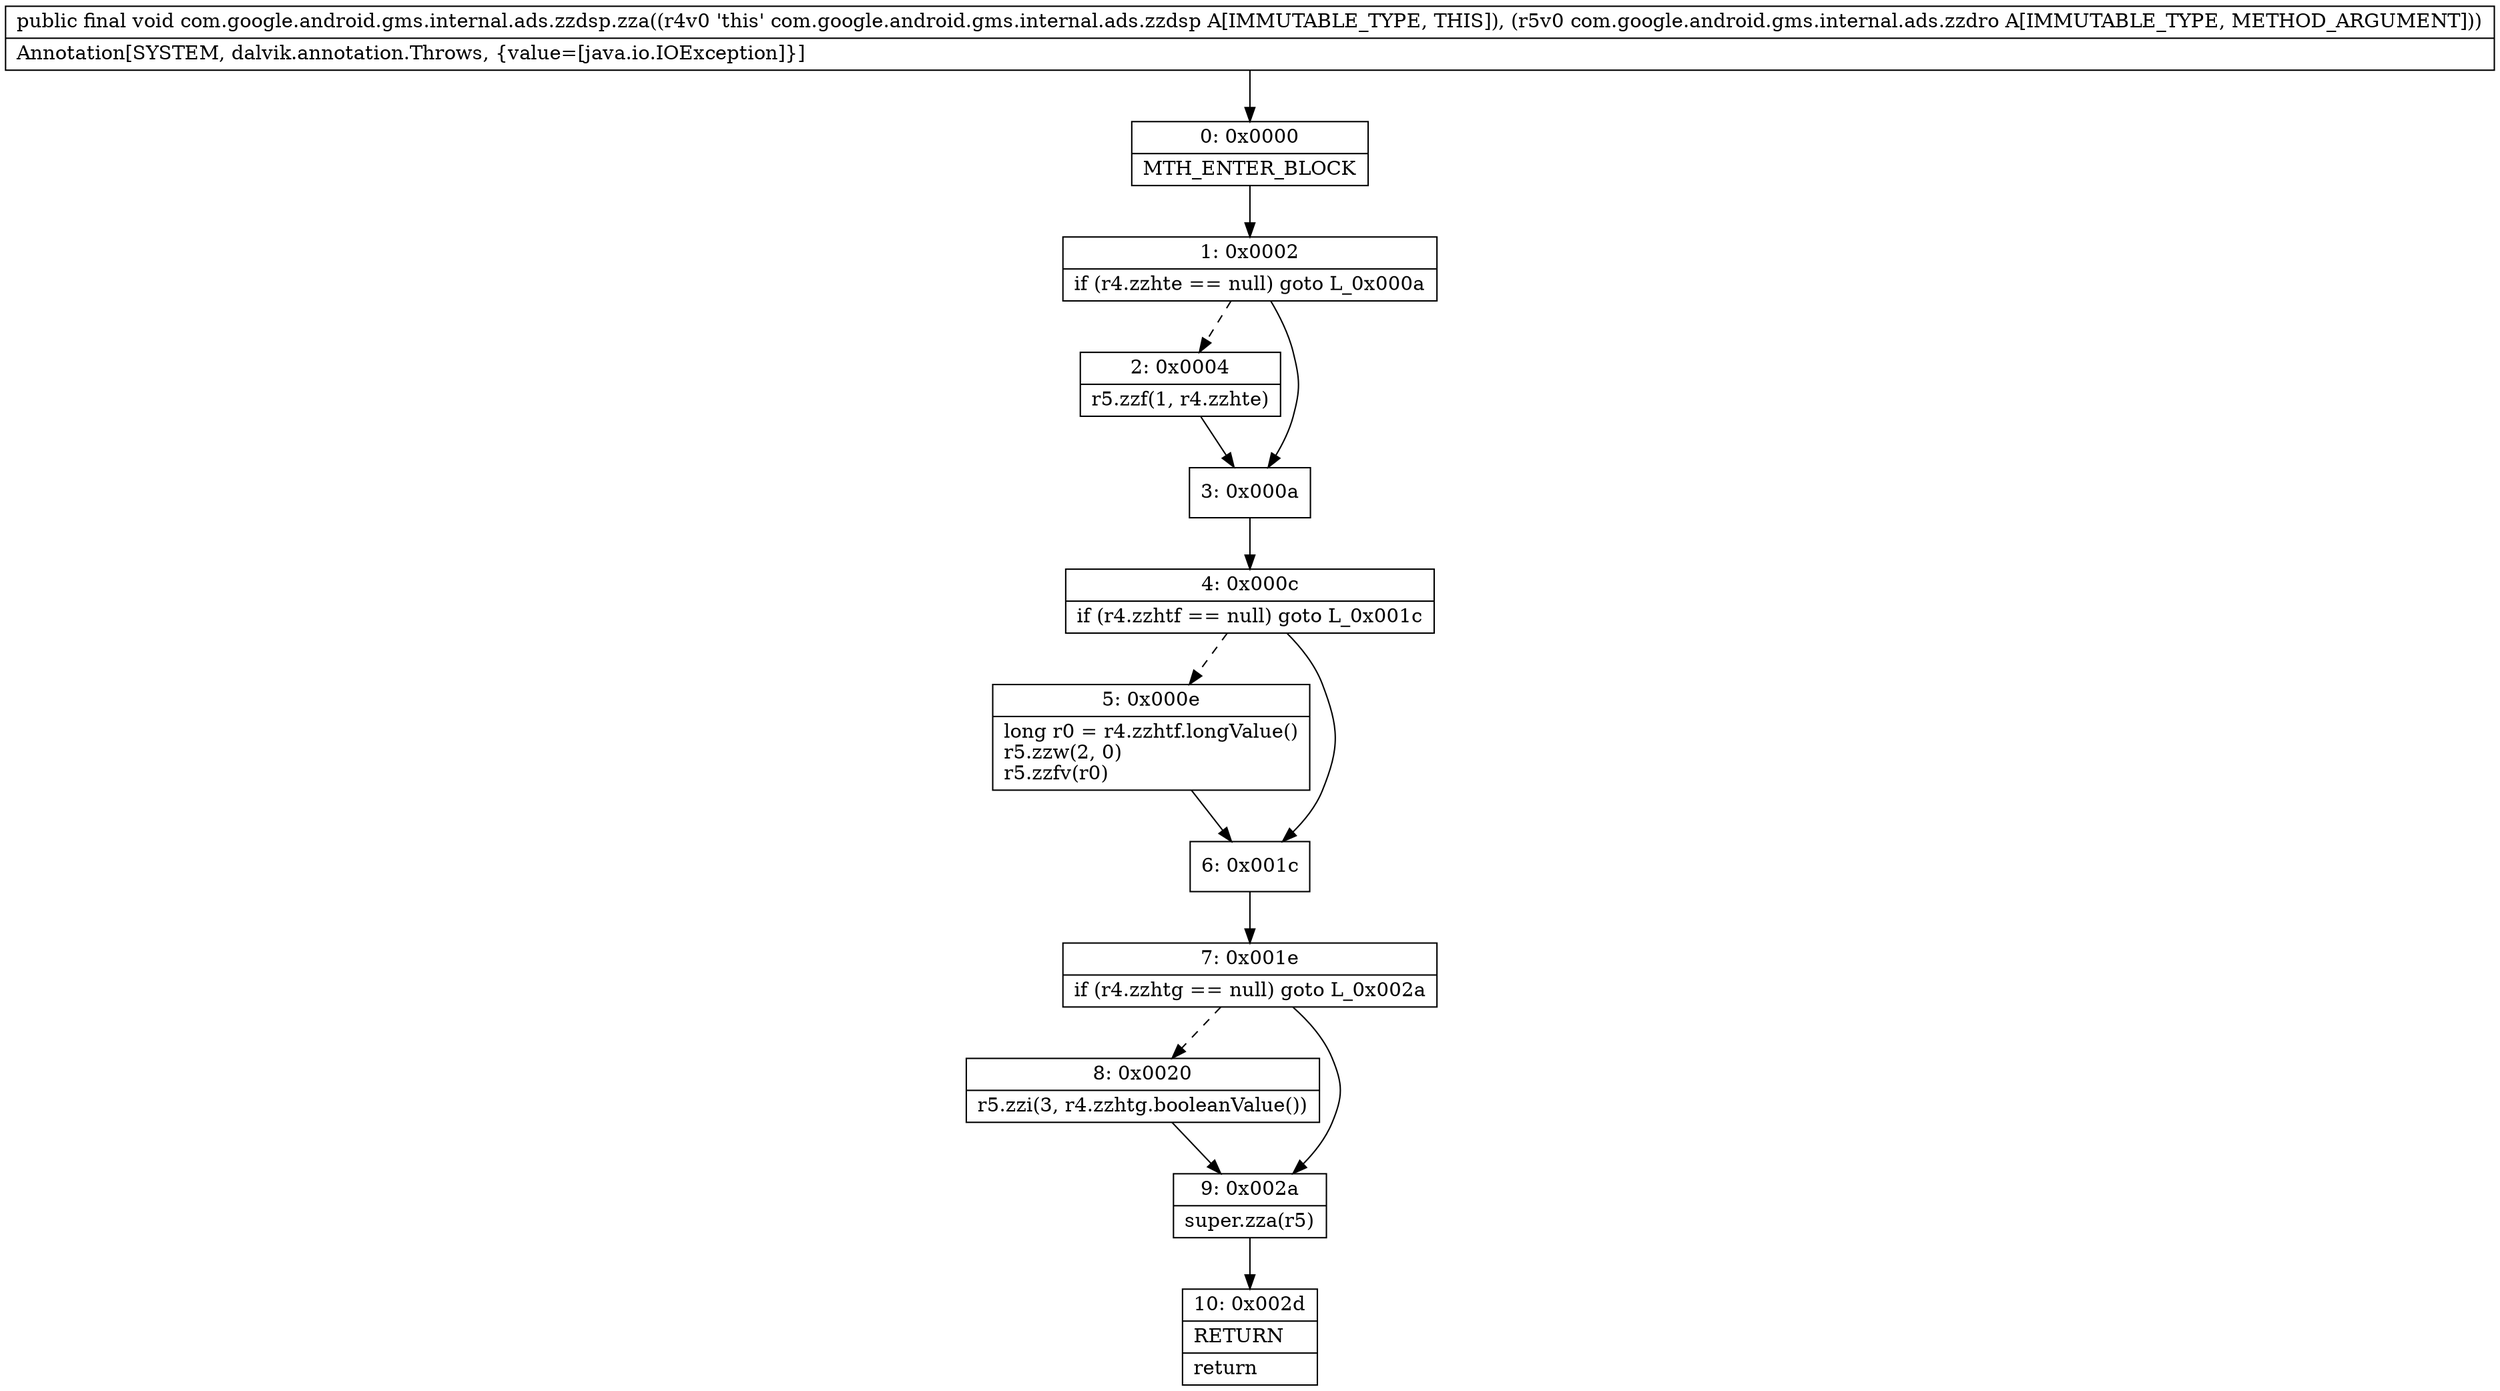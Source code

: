 digraph "CFG forcom.google.android.gms.internal.ads.zzdsp.zza(Lcom\/google\/android\/gms\/internal\/ads\/zzdro;)V" {
Node_0 [shape=record,label="{0\:\ 0x0000|MTH_ENTER_BLOCK\l}"];
Node_1 [shape=record,label="{1\:\ 0x0002|if (r4.zzhte == null) goto L_0x000a\l}"];
Node_2 [shape=record,label="{2\:\ 0x0004|r5.zzf(1, r4.zzhte)\l}"];
Node_3 [shape=record,label="{3\:\ 0x000a}"];
Node_4 [shape=record,label="{4\:\ 0x000c|if (r4.zzhtf == null) goto L_0x001c\l}"];
Node_5 [shape=record,label="{5\:\ 0x000e|long r0 = r4.zzhtf.longValue()\lr5.zzw(2, 0)\lr5.zzfv(r0)\l}"];
Node_6 [shape=record,label="{6\:\ 0x001c}"];
Node_7 [shape=record,label="{7\:\ 0x001e|if (r4.zzhtg == null) goto L_0x002a\l}"];
Node_8 [shape=record,label="{8\:\ 0x0020|r5.zzi(3, r4.zzhtg.booleanValue())\l}"];
Node_9 [shape=record,label="{9\:\ 0x002a|super.zza(r5)\l}"];
Node_10 [shape=record,label="{10\:\ 0x002d|RETURN\l|return\l}"];
MethodNode[shape=record,label="{public final void com.google.android.gms.internal.ads.zzdsp.zza((r4v0 'this' com.google.android.gms.internal.ads.zzdsp A[IMMUTABLE_TYPE, THIS]), (r5v0 com.google.android.gms.internal.ads.zzdro A[IMMUTABLE_TYPE, METHOD_ARGUMENT]))  | Annotation[SYSTEM, dalvik.annotation.Throws, \{value=[java.io.IOException]\}]\l}"];
MethodNode -> Node_0;
Node_0 -> Node_1;
Node_1 -> Node_2[style=dashed];
Node_1 -> Node_3;
Node_2 -> Node_3;
Node_3 -> Node_4;
Node_4 -> Node_5[style=dashed];
Node_4 -> Node_6;
Node_5 -> Node_6;
Node_6 -> Node_7;
Node_7 -> Node_8[style=dashed];
Node_7 -> Node_9;
Node_8 -> Node_9;
Node_9 -> Node_10;
}

